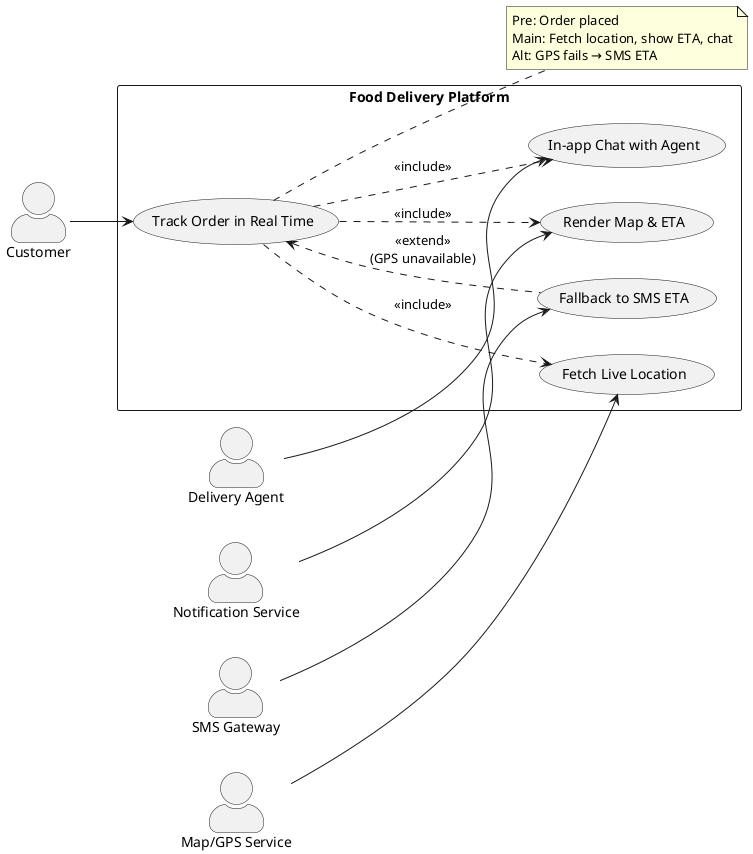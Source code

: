 @startuml
left to right direction
skinparam actorStyle awesome
skinparam packageStyle rectangle

actor Customer as C
actor "Delivery Agent" as DA
actor "Map/GPS Service" as GPS
actor "Notification Service" as NS
actor "SMS Gateway" as SMS

rectangle "Food Delivery Platform" as FDP {
  usecase "Track Order in Real Time" as U0
  usecase "Fetch Live Location" as U1
  usecase "Render Map & ETA" as U2
  usecase "In-app Chat with Agent" as U3

  ' Alternative flow
  usecase "Fallback to SMS ETA" as A1
}

C --> U0
U0 ..> U1 : <<include>>
U0 ..> U2 : <<include>>
U0 ..> U3 : <<include>>
U0 <.. A1 : <<extend>>\n(GPS unavailable)

GPS --> U1
DA  --> U3
NS  --> U2
SMS --> A1

note right of U0
Pre: Order placed
Main: Fetch location, show ETA, chat
Alt: GPS fails → SMS ETA
end note
@enduml
